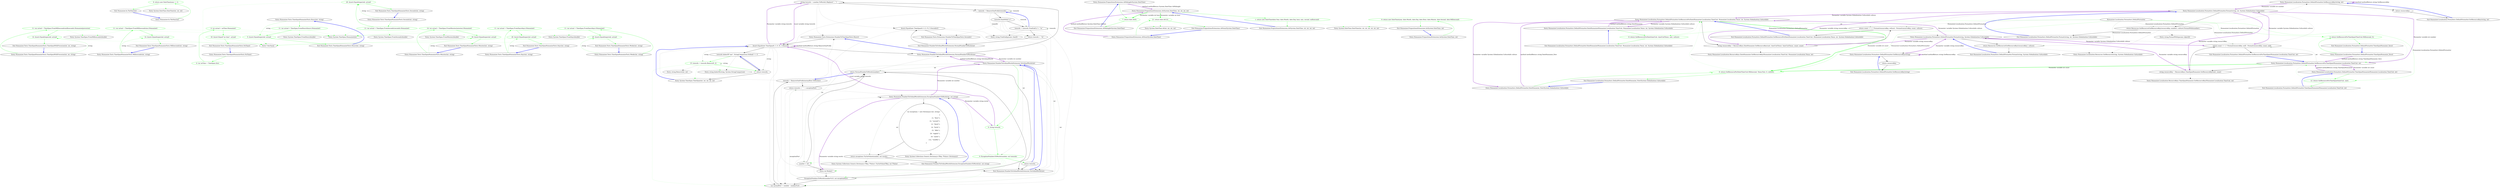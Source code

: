 digraph  {
d1 [cluster="Humanizer.In.TheYear(int)", color=green, community=0, label="6: return new DateTime(year, 1, 1);", span="7-7"];
d0 [cluster="Humanizer.In.TheYear(int)", label="Entry Humanizer.In.TheYear(int)", span="5-5"];
d2 [cluster="Humanizer.In.TheYear(int)", label="Exit Humanizer.In.TheYear(int)", span="5-5"];
d3 [cluster="System.DateTime.DateTime(int, int, int)", label="Entry System.DateTime.DateTime(int, int, int)", span="0-0"];
m0_13 [cluster="Humanizer.Tests.TimeSpanHumanizeTests.Hours(int, string)", file="In.Months.cs", label="Entry Humanizer.Tests.TimeSpanHumanizeTests.Hours(int, string)", span="32-32"];
m0_14 [cluster="Humanizer.Tests.TimeSpanHumanizeTests.Hours(int, string)", color=green, community=0, file="In.Months.cs", label="11: var actual = TimeSpan.FromHours(hours).Humanize()", span="34-34"];
m0_15 [cluster="Humanizer.Tests.TimeSpanHumanizeTests.Hours(int, string)", color=green, community=0, file="In.Months.cs", label="5: Assert.Equal(expected, actual)", span="35-35"];
m0_16 [cluster="Humanizer.Tests.TimeSpanHumanizeTests.Hours(int, string)", file="In.Months.cs", label="Exit Humanizer.Tests.TimeSpanHumanizeTests.Hours(int, string)", span="32-32"];
m0_7 [cluster="System.TimeSpan.Humanize(int)", file="In.Months.cs", label="Entry System.TimeSpan.Humanize(int)", span="18-18"];
m0_23 [cluster="Humanizer.Tests.TimeSpanHumanizeTests.Seconds(int, string)", file="In.Months.cs", label="Entry Humanizer.Tests.TimeSpanHumanizeTests.Seconds(int, string)", span="52-52"];
m0_24 [cluster="Humanizer.Tests.TimeSpanHumanizeTests.Seconds(int, string)", color=green, community=0, file="In.Months.cs", label="11: var actual = TimeSpan.FromSeconds(seconds).Humanize()", span="54-54"];
m0_25 [cluster="Humanizer.Tests.TimeSpanHumanizeTests.Seconds(int, string)", color=green, community=0, file="In.Months.cs", label="20: Assert.Equal(expected, actual)", span="55-55"];
m0_26 [cluster="Humanizer.Tests.TimeSpanHumanizeTests.Seconds(int, string)", file="In.Months.cs", label="Exit Humanizer.Tests.TimeSpanHumanizeTests.Seconds(int, string)", span="52-52"];
m0_37 [cluster="Humanizer.Tests.TimeSpanHumanizeTests.NoTime()", file="In.Months.cs", label="Entry Humanizer.Tests.TimeSpanHumanizeTests.NoTime()", span="106-106"];
m0_38 [cluster="Humanizer.Tests.TimeSpanHumanizeTests.NoTime()", color=green, community=0, file="In.Months.cs", label="4: var noTime = TimeSpan.Zero", span="108-108"];
m0_39 [cluster="Humanizer.Tests.TimeSpanHumanizeTests.NoTime()", color=green, community=0, file="In.Months.cs", label="4: var actual = noTime.Humanize()", span="109-109"];
m0_40 [cluster="Humanizer.Tests.TimeSpanHumanizeTests.NoTime()", color=green, community=0, file="In.Months.cs", label="18: Assert.Equal(''no time'', actual)", span="110-110"];
m0_41 [cluster="Humanizer.Tests.TimeSpanHumanizeTests.NoTime()", file="In.Months.cs", label="Exit Humanizer.Tests.TimeSpanHumanizeTests.NoTime()", span="106-106"];
m0_22 [cluster="System.TimeSpan.FromMinutes(double)", file="In.Months.cs", label="Entry System.TimeSpan.FromMinutes(double)", span="0-0"];
m0_33 [cluster="Humanizer.Tests.TimeSpanHumanizeTests.TimeSpanWithPrecesion(int, int, string)", file="In.Months.cs", label="Entry Humanizer.Tests.TimeSpanHumanizeTests.TimeSpanWithPrecesion(int, int, string)", span="99-99"];
m0_34 [cluster="Humanizer.Tests.TimeSpanHumanizeTests.TimeSpanWithPrecesion(int, int, string)", color=green, community=0, file="In.Months.cs", label="11: var actual = TimeSpan.FromMilliseconds(milliseconds).Humanize(precesion)", span="101-101"];
m0_35 [cluster="Humanizer.Tests.TimeSpanHumanizeTests.TimeSpanWithPrecesion(int, int, string)", color=green, community=0, file="In.Months.cs", label="14: Assert.Equal(expected, actual)", span="102-102"];
m0_36 [cluster="Humanizer.Tests.TimeSpanHumanizeTests.TimeSpanWithPrecesion(int, int, string)", file="In.Months.cs", label="Exit Humanizer.Tests.TimeSpanHumanizeTests.TimeSpanWithPrecesion(int, int, string)", span="99-99"];
m0_18 [cluster="Humanizer.Tests.TimeSpanHumanizeTests.Minutes(int, string)", file="In.Months.cs", label="Entry Humanizer.Tests.TimeSpanHumanizeTests.Minutes(int, string)", span="41-41"];
m0_19 [cluster="Humanizer.Tests.TimeSpanHumanizeTests.Minutes(int, string)", color=green, community=0, file="In.Months.cs", label="14: var actual = TimeSpan.FromMinutes(minutes).Humanize()", span="43-43"];
m0_20 [cluster="Humanizer.Tests.TimeSpanHumanizeTests.Minutes(int, string)", color=green, community=0, file="In.Months.cs", label="18: Assert.Equal(expected, actual)", span="44-44"];
m0_21 [cluster="Humanizer.Tests.TimeSpanHumanizeTests.Minutes(int, string)", file="In.Months.cs", label="Exit Humanizer.Tests.TimeSpanHumanizeTests.Minutes(int, string)", span="41-41"];
m0_32 [cluster="System.TimeSpan.FromMilliseconds(double)", file="In.Months.cs", label="Entry System.TimeSpan.FromMilliseconds(double)", span="0-0"];
m0_8 [cluster="Unk.Equal", file="In.Months.cs", label="Entry Unk.Equal", span=""];
m0_27 [cluster="System.TimeSpan.FromSeconds(double)", file="In.Months.cs", label="Entry System.TimeSpan.FromSeconds(double)", span="0-0"];
m0_17 [cluster="System.TimeSpan.FromHours(double)", file="In.Months.cs", label="Entry System.TimeSpan.FromHours(double)", span="0-0"];
m0_28 [cluster="Humanizer.Tests.TimeSpanHumanizeTests.Milliseconds(int, string)", file="In.Months.cs", label="Entry Humanizer.Tests.TimeSpanHumanizeTests.Milliseconds(int, string)", span="63-63"];
m0_29 [cluster="Humanizer.Tests.TimeSpanHumanizeTests.Milliseconds(int, string)", color=green, community=0, file="In.Months.cs", label="11: var actual = TimeSpan.FromMilliseconds(ms).Humanize()", span="65-65"];
m0_30 [cluster="Humanizer.Tests.TimeSpanHumanizeTests.Milliseconds(int, string)", color=green, community=0, file="In.Months.cs", label="14: Assert.Equal(expected, actual)", span="66-66"];
m0_31 [cluster="Humanizer.Tests.TimeSpanHumanizeTests.Milliseconds(int, string)", file="In.Months.cs", label="Exit Humanizer.Tests.TimeSpanHumanizeTests.Milliseconds(int, string)", span="63-63"];
m0_9 [cluster="Humanizer.Tests.TimeSpanHumanizeTests.Days(int, string)", file="In.Months.cs", label="Entry Humanizer.Tests.TimeSpanHumanizeTests.Days(int, string)", span="23-23"];
m0_10 [cluster="Humanizer.Tests.TimeSpanHumanizeTests.Days(int, string)", color=green, community=0, file="In.Months.cs", label="11: var actual = TimeSpan.FromDays(days).Humanize()", span="25-25"];
m0_11 [cluster="Humanizer.Tests.TimeSpanHumanizeTests.Days(int, string)", color=green, community=0, file="In.Months.cs", label="20: Assert.Equal(expected, actual)", span="26-26"];
m0_12 [cluster="Humanizer.Tests.TimeSpanHumanizeTests.Days(int, string)", file="In.Months.cs", label="Exit Humanizer.Tests.TimeSpanHumanizeTests.Days(int, string)", span="23-23"];
m0_6 [cluster="System.TimeSpan.FromDays(double)", file="In.Months.cs", label="Entry System.TimeSpan.FromDays(double)", span="0-0"];
m0_2 [cluster="Humanizer.Tests.TimeSpanHumanizeTests.Weeks(int, string)", file="In.Months.cs", label="Entry Humanizer.Tests.TimeSpanHumanizeTests.Weeks(int, string)", span="13-13"];
m0_3 [cluster="Humanizer.Tests.TimeSpanHumanizeTests.Weeks(int, string)", color=green, community=0, file="In.Months.cs", label="11: var actual = TimeSpan.FromDays(days).Humanize()", span="15-15"];
m0_4 [cluster="Humanizer.Tests.TimeSpanHumanizeTests.Weeks(int, string)", color=green, community=0, file="In.Months.cs", label="20: Assert.Equal(expected, actual)", span="16-16"];
m0_5 [cluster="Humanizer.Tests.TimeSpanHumanizeTests.Weeks(int, string)", file="In.Months.cs", label="Exit Humanizer.Tests.TimeSpanHumanizeTests.Weeks(int, string)", span="13-13"];
m3_16 [cluster="Humanizer.NumberToOrdinalWordsExtension.NormalNumberToWords(int)", file="NumberToTimeSpanTests.cs", label="string towords = number.ToWords().Replace('-', ' ')", span="39-39"];
m3_25 [cluster="Humanizer.NumberToOrdinalWordsExtension.RemoveOnePrefix(string)", file="NumberToTimeSpanTests.cs", label="towords.IndexOf(''one'', StringComparison.Ordinal) == 0", span="52-52"];
m3_26 [cluster="Humanizer.NumberToOrdinalWordsExtension.RemoveOnePrefix(string)", color=green, community=0, file="NumberToTimeSpanTests.cs", label="15: towords = towords.Remove(0, 4)", span="53-53"];
m3_27 [cluster="Humanizer.NumberToOrdinalWordsExtension.RemoveOnePrefix(string)", file="NumberToTimeSpanTests.cs", label="return towords;", span="55-55"];
m3_8 [cluster="Humanizer.NumberToOrdinalWordsExtension.ToOrdinalWords(int)", file="NumberToTimeSpanTests.cs", label="towords = RemoveOnePrefix(normalPart.ToWords())", span="29-29"];
m3_9 [cluster="Humanizer.NumberToOrdinalWordsExtension.ToOrdinalWords(int)", file="NumberToTimeSpanTests.cs", label="return towords + '' '' + exceptionPart;", span="30-30"];
m3_10 [cluster="Humanizer.NumberToOrdinalWordsExtension.ToOrdinalWords(int)", file="NumberToTimeSpanTests.cs", label="return NormalNumberToWords(number);", span="34-34"];
m3_7 [cluster="Humanizer.NumberToOrdinalWordsExtension.ToOrdinalWords(int)", file="NumberToTimeSpanTests.cs", label="var normalPart = number - number%10", span="28-28"];
m3_24 [cluster="string.TrimEnd(params char[])", file="NumberToTimeSpanTests.cs", label="Entry string.TrimEnd(params char[])", span="0-0"];
m3_13 [cluster="Humanizer.Tests.Extensions.NumberToTimeSpanTests.Hours()", file="NumberToTimeSpanTests.cs", label="Entry Humanizer.Tests.Extensions.NumberToTimeSpanTests.Hours()", span="21-21"];
m3_11 [cluster="Humanizer.NumberToOrdinalWordsExtension.ToOrdinalWords(int)", file="NumberToTimeSpanTests.cs", label="Exit Humanizer.NumberToOrdinalWordsExtension.ToOrdinalWords(int)", span="15-15"];
m3_0 [cluster="Humanizer.NumberToOrdinalWordsExtension.ToOrdinalWords(int)", file="NumberToTimeSpanTests.cs", label="Entry Humanizer.NumberToOrdinalWordsExtension.ToOrdinalWords(int)", span="15-15"];
m3_1 [cluster="Humanizer.NumberToOrdinalWordsExtension.ToOrdinalWords(int)", color=green, community=0, file="NumberToTimeSpanTests.cs", label="0: string towords", span="17-17"];
m3_2 [cluster="Humanizer.NumberToOrdinalWordsExtension.ToOrdinalWords(int)", color=green, community=0, file="NumberToTimeSpanTests.cs", label="0: ExceptionNumbersToWords(number, out towords)", span="19-19"];
m3_3 [cluster="Humanizer.NumberToOrdinalWordsExtension.ToOrdinalWords(int)", file="NumberToTimeSpanTests.cs", label="return towords;", span="20-20"];
m3_22 [cluster="Humanizer.Tests.Extensions.NumberToTimeSpanTests.Seconds()", file="NumberToTimeSpanTests.cs", label="Assert.Equal(new TimeSpan(0, 0, 0, 5), 5.Seconds())", span="35-35"];
m3_23 [cluster="Humanizer.Tests.Extensions.NumberToTimeSpanTests.Seconds()", file="NumberToTimeSpanTests.cs", label="Exit Humanizer.Tests.Extensions.NumberToTimeSpanTests.Seconds()", span="33-33"];
m3_12 [cluster="Humanizer.NumberToOrdinalWordsExtension.ExceptionNumbersToWords(int, out string)", file="NumberToTimeSpanTests.cs", label="Entry Humanizer.NumberToOrdinalWordsExtension.ExceptionNumbersToWords(int, out string)", span="58-58"];
m3_31 [cluster="Humanizer.NumberToOrdinalWordsExtension.ExceptionNumbersToWords(int, out string)", file="NumberToTimeSpanTests.cs", label="var exceptions = new Dictionary<int, string>\r\n            {\r\n                {1, ''first''},\r\n                {2, ''second''},\r\n                {3, ''third''},\r\n                {4, ''forth''},\r\n                {5, ''fifth''},\r\n                {8, ''eighth''},\r\n                {9, ''ninth''},\r\n                {12, ''twelfth''},\r\n            }", span="60-70"];
m3_32 [cluster="Humanizer.NumberToOrdinalWordsExtension.ExceptionNumbersToWords(int, out string)", file="NumberToTimeSpanTests.cs", label="return exceptions.TryGetValue(number, out words);", span="72-72"];
m3_33 [cluster="Humanizer.NumberToOrdinalWordsExtension.ExceptionNumbersToWords(int, out string)", file="NumberToTimeSpanTests.cs", label="Exit Humanizer.NumberToOrdinalWordsExtension.ExceptionNumbersToWords(int, out string)", span="58-58"];
m3_14 [cluster="Humanizer.Tests.Extensions.NumberToTimeSpanTests.Hours()", file="NumberToTimeSpanTests.cs", label="Assert.Equal(new TimeSpan(0, 3, 0, 0), 3.Hours())", span="23-23"];
m3_28 [cluster="System.TimeSpan.TimeSpan(int, int, int, int, int)", file="NumberToTimeSpanTests.cs", label="Entry System.TimeSpan.TimeSpan(int, int, int, int, int)", span="0-0"];
m3_4 [cluster="Humanizer.NumberToOrdinalWordsExtension.ToOrdinalWords(int)", file="NumberToTimeSpanTests.cs", label="number > 20", span="23-23"];
m3_17 [cluster="Humanizer.NumberToOrdinalWordsExtension.NormalNumberToWords(int)", file="NumberToTimeSpanTests.cs", label="towords = RemoveOnePrefix(towords)", span="41-41"];
m3_18 [cluster="Humanizer.NumberToOrdinalWordsExtension.NormalNumberToWords(int)", file="NumberToTimeSpanTests.cs", label="towords.EndsWith(''y'')", span="43-43"];
m3_19 [cluster="Humanizer.NumberToOrdinalWordsExtension.NormalNumberToWords(int)", file="NumberToTimeSpanTests.cs", label="towords = towords.TrimEnd('y') + ''ie''", span="44-44"];
m3_6 [cluster="Humanizer.NumberToOrdinalWordsExtension.ToOrdinalWords(int)", file="NumberToTimeSpanTests.cs", label="ExceptionNumbersToWords(number%10, out exceptionPart)", span="26-26"];
m3_34 [cluster="System.Collections.Generic.Dictionary<TKey, TValue>.Dictionary()", file="NumberToTimeSpanTests.cs", label="Entry System.Collections.Generic.Dictionary<TKey, TValue>.Dictionary()", span="0-0"];
m3_35 [cluster="System.Collections.Generic.Dictionary<TKey, TValue>.TryGetValue(TKey, out TValue)", file="NumberToTimeSpanTests.cs", label="Entry System.Collections.Generic.Dictionary<TKey, TValue>.TryGetValue(TKey, out TValue)", span="0-0"];
m3_15 [cluster="Humanizer.NumberToOrdinalWordsExtension.NormalNumberToWords(int)", file="NumberToTimeSpanTests.cs", label="Entry Humanizer.NumberToOrdinalWordsExtension.NormalNumberToWords(int)", span="37-37"];
m3_29 [cluster="string.IndexOf(string, System.StringComparison)", file="NumberToTimeSpanTests.cs", label="Entry string.IndexOf(string, System.StringComparison)", span="0-0"];
m3_5 [cluster="int.Weeks()", file="NumberToTimeSpanTests.cs", label="Entry int.Weeks()", span="5-5"];
m3_30 [cluster="string.Remove(int, int)", file="NumberToTimeSpanTests.cs", label="Entry string.Remove(int, int)", span="0-0"];
m3_20 [cluster="Humanizer.NumberToOrdinalWordsExtension.NormalNumberToWords(int)", file="NumberToTimeSpanTests.cs", label="return towords + ''th'';", span="46-46"];
m3_21 [cluster="Humanizer.NumberToOrdinalWordsExtension.NormalNumberToWords(int)", file="NumberToTimeSpanTests.cs", label="Exit Humanizer.NumberToOrdinalWordsExtension.NormalNumberToWords(int)", span="37-37"];
m6_4 [cluster="Humanizer.PrepositionsExtensions.AtMidnight(System.DateTime)", file="PrepositionsExtensions.cs", label="Entry Humanizer.PrepositionsExtensions.AtMidnight(System.DateTime)", span="10-10"];
m6_5 [cluster="Humanizer.PrepositionsExtensions.AtMidnight(System.DateTime)", color=green, community=0, file="PrepositionsExtensions.cs", label="7: return date.At(0);", span="12-12"];
m6_6 [cluster="Humanizer.PrepositionsExtensions.AtMidnight(System.DateTime)", file="PrepositionsExtensions.cs", label="Exit Humanizer.PrepositionsExtensions.AtMidnight(System.DateTime)", span="10-10"];
m6_8 [cluster="Humanizer.PrepositionsExtensions.AtNoon(System.DateTime)", file="PrepositionsExtensions.cs", label="Entry Humanizer.PrepositionsExtensions.AtNoon(System.DateTime)", span="15-15"];
m6_9 [cluster="Humanizer.PrepositionsExtensions.AtNoon(System.DateTime)", color=green, community=0, file="PrepositionsExtensions.cs", label="21: return date.At(12);", span="17-17"];
m6_10 [cluster="Humanizer.PrepositionsExtensions.AtNoon(System.DateTime)", file="PrepositionsExtensions.cs", label="Exit Humanizer.PrepositionsExtensions.AtNoon(System.DateTime)", span="15-15"];
m6_7 [cluster="System.DateTime.At(int, int, int, int)", file="PrepositionsExtensions.cs", label="Entry System.DateTime.At(int, int, int, int)", span="5-5"];
m6_0 [cluster="Humanizer.PrepositionsExtensions.At(System.DateTime, int, int, int, int)", file="PrepositionsExtensions.cs", label="Entry Humanizer.PrepositionsExtensions.At(System.DateTime, int, int, int, int)", span="5-5"];
m6_1 [cluster="Humanizer.PrepositionsExtensions.At(System.DateTime, int, int, int, int)", color=green, community=0, file="PrepositionsExtensions.cs", label="1: return new DateTime(date.Year, date.Month, date.Day, hour, min, second, millisecond);", span="7-7"];
m6_2 [cluster="Humanizer.PrepositionsExtensions.At(System.DateTime, int, int, int, int)", file="PrepositionsExtensions.cs", label="Exit Humanizer.PrepositionsExtensions.At(System.DateTime, int, int, int, int)", span="5-5"];
m6_11 [cluster="Humanizer.PrepositionsExtensions.In(System.DateTime, int)", file="PrepositionsExtensions.cs", label="Entry Humanizer.PrepositionsExtensions.In(System.DateTime, int)", span="20-20"];
m6_12 [cluster="Humanizer.PrepositionsExtensions.In(System.DateTime, int)", color=green, community=0, file="PrepositionsExtensions.cs", label="9: return new DateTime(year, date.Month, date.Day, date.Hour, date.Minute, date.Second, date.Millisecond);", span="22-22"];
m6_13 [cluster="Humanizer.PrepositionsExtensions.In(System.DateTime, int)", file="PrepositionsExtensions.cs", label="Exit Humanizer.PrepositionsExtensions.In(System.DateTime, int)", span="20-20"];
m6_3 [cluster="System.DateTime.DateTime(int, int, int, int, int, int, int)", file="PrepositionsExtensions.cs", label="Entry System.DateTime.DateTime(int, int, int, int, int, int, int)", span="0-0"];
m7_30 [cluster="Humanizer.Localisation.Formatters.DefaultFormatter.GetResourceKey(string, int)", file="PrepositionTests.cs", label="Entry Humanizer.Localisation.Formatters.DefaultFormatter.GetResourceKey(string, int)", span="93-93"];
m7_32 [cluster="Humanizer.Localisation.Formatters.DefaultFormatter.GetResourceKey(string, int)", file="PrepositionTests.cs", label="return resourceKey;", span="95-95"];
m7_33 [cluster="Humanizer.Localisation.Formatters.DefaultFormatter.GetResourceKey(string, int)", file="PrepositionTests.cs", label="Exit Humanizer.Localisation.Formatters.DefaultFormatter.GetResourceKey(string, int)", span="93-93"];
m7_18 [cluster="Humanizer.Localisation.Formatters.DefaultFormatter.Format(string, System.Globalization.CultureInfo)", file="PrepositionTests.cs", label="Entry Humanizer.Localisation.Formatters.DefaultFormatter.Format(string, System.Globalization.CultureInfo)", span="70-70"];
m7_24 [cluster="Humanizer.Localisation.Formatters.DefaultFormatter.Format(string, System.Globalization.CultureInfo)", file="PrepositionTests.cs", label="return Resources.GetResource(GetResourceKey(resourceKey), culture);", span="72-72"];
m7_25 [cluster="Humanizer.Localisation.Formatters.DefaultFormatter.Format(string, System.Globalization.CultureInfo)", file="PrepositionTests.cs", label="Exit Humanizer.Localisation.Formatters.DefaultFormatter.Format(string, System.Globalization.CultureInfo)", span="70-70"];
m7_17 [cluster="Humanizer.Localisation.ResourceKeys.DateHumanize.GetResourceKey(Humanizer.Localisation.TimeUnit, Humanizer.Localisation.Tense, int)", file="PrepositionTests.cs", label="Entry Humanizer.Localisation.ResourceKeys.DateHumanize.GetResourceKey(Humanizer.Localisation.TimeUnit, Humanizer.Localisation.Tense, int)", span="30-30"];
m7_11 [cluster="Humanizer.Localisation.Formatters.DefaultFormatter.TimeSpanHumanize(Humanizer.Localisation.TimeUnit, int)", file="PrepositionTests.cs", label="Entry Humanizer.Localisation.Formatters.DefaultFormatter.TimeSpanHumanize(Humanizer.Localisation.TimeUnit, int)", span="47-47"];
m7_12 [cluster="Humanizer.Localisation.Formatters.DefaultFormatter.TimeSpanHumanize(Humanizer.Localisation.TimeUnit, int)", color=green, community=0, file="PrepositionTests.cs", label="12: return GetResourceForTimeSpan(timeUnit, unit);", span="49-49"];
m7_13 [cluster="Humanizer.Localisation.Formatters.DefaultFormatter.TimeSpanHumanize(Humanizer.Localisation.TimeUnit, int)", file="PrepositionTests.cs", label="Exit Humanizer.Localisation.Formatters.DefaultFormatter.TimeSpanHumanize(Humanizer.Localisation.TimeUnit, int)", span="47-47"];
m7_3 [cluster="Humanizer.Localisation.Formatters.DefaultFormatter.GetResourceForDate(Humanizer.Localisation.TimeUnit, Humanizer.Localisation.Tense, int, System.Globalization.CultureInfo)", file="PrepositionTests.cs", label="Entry Humanizer.Localisation.Formatters.DefaultFormatter.GetResourceForDate(Humanizer.Localisation.TimeUnit, Humanizer.Localisation.Tense, int, System.Globalization.CultureInfo)", span="52-52"];
m7_15 [cluster="Humanizer.Localisation.Formatters.DefaultFormatter.GetResourceForDate(Humanizer.Localisation.TimeUnit, Humanizer.Localisation.Tense, int, System.Globalization.CultureInfo)", file="PrepositionTests.cs", label="return count == 1 ? Format(resourceKey, culture) : Format(resourceKey, count, culture);", span="55-55"];
m7_14 [cluster="Humanizer.Localisation.Formatters.DefaultFormatter.GetResourceForDate(Humanizer.Localisation.TimeUnit, Humanizer.Localisation.Tense, int, System.Globalization.CultureInfo)", file="PrepositionTests.cs", label="string resourceKey = ResourceKeys.DateHumanize.GetResourceKey(unit, timeUnitTense: timeUnitTense, count: count)", span="54-54"];
m7_16 [cluster="Humanizer.Localisation.Formatters.DefaultFormatter.GetResourceForDate(Humanizer.Localisation.TimeUnit, Humanizer.Localisation.Tense, int, System.Globalization.CultureInfo)", file="PrepositionTests.cs", label="Exit Humanizer.Localisation.Formatters.DefaultFormatter.GetResourceForDate(Humanizer.Localisation.TimeUnit, Humanizer.Localisation.Tense, int, System.Globalization.CultureInfo)", span="52-52"];
m7_10 [cluster="Humanizer.Localisation.Formatters.DefaultFormatter.GetResourceForTimeSpan(Humanizer.Localisation.TimeUnit, int)", file="PrepositionTests.cs", label="Entry Humanizer.Localisation.Formatters.DefaultFormatter.GetResourceForTimeSpan(Humanizer.Localisation.TimeUnit, int)", span="58-58"];
m7_21 [cluster="Humanizer.Localisation.Formatters.DefaultFormatter.GetResourceForTimeSpan(Humanizer.Localisation.TimeUnit, int)", file="PrepositionTests.cs", label="return count == 1 ? Format(resourceKey, null) : Format(resourceKey, count, null);", span="61-61"];
m7_20 [cluster="Humanizer.Localisation.Formatters.DefaultFormatter.GetResourceForTimeSpan(Humanizer.Localisation.TimeUnit, int)", file="PrepositionTests.cs", label="string resourceKey = ResourceKeys.TimeSpanHumanize.GetResourceKey(unit, count)", span="60-60"];
m7_22 [cluster="Humanizer.Localisation.Formatters.DefaultFormatter.GetResourceForTimeSpan(Humanizer.Localisation.TimeUnit, int)", file="PrepositionTests.cs", label="Exit Humanizer.Localisation.Formatters.DefaultFormatter.GetResourceForTimeSpan(Humanizer.Localisation.TimeUnit, int)", span="58-58"];
m7_31 [cluster="string.FormatWith(params object[])", file="PrepositionTests.cs", label="Entry string.FormatWith(params object[])", span="15-15"];
m7_0 [cluster="Humanizer.Localisation.Formatters.DefaultFormatter.DateHumanize_Now(System.Globalization.CultureInfo)", file="PrepositionTests.cs", label="Entry Humanizer.Localisation.Formatters.DefaultFormatter.DateHumanize_Now(System.Globalization.CultureInfo)", span="14-14"];
m7_1 [cluster="Humanizer.Localisation.Formatters.DefaultFormatter.DateHumanize_Now(System.Globalization.CultureInfo)", color=green, community=0, file="PrepositionTests.cs", label="8: return GetResourceForDate(TimeUnit.Millisecond, Tense.Past, 0, culture);", span="16-16"];
m7_2 [cluster="Humanizer.Localisation.Formatters.DefaultFormatter.DateHumanize_Now(System.Globalization.CultureInfo)", file="PrepositionTests.cs", label="Exit Humanizer.Localisation.Formatters.DefaultFormatter.DateHumanize_Now(System.Globalization.CultureInfo)", span="14-14"];
m7_4 [cluster="Humanizer.Localisation.Formatters.DefaultFormatter.DateHumanize(Humanizer.Localisation.TimeUnit, Humanizer.Localisation.Tense, int, System.Globalization.CultureInfo)", file="PrepositionTests.cs", label="Entry Humanizer.Localisation.Formatters.DefaultFormatter.DateHumanize(Humanizer.Localisation.TimeUnit, Humanizer.Localisation.Tense, int, System.Globalization.CultureInfo)", span="27-27"];
m7_5 [cluster="Humanizer.Localisation.Formatters.DefaultFormatter.DateHumanize(Humanizer.Localisation.TimeUnit, Humanizer.Localisation.Tense, int, System.Globalization.CultureInfo)", color=green, community=0, file="PrepositionTests.cs", label="8: return GetResourceForDate(timeUnit, timeUnitTense, unit, culture);", span="29-29"];
m7_6 [cluster="Humanizer.Localisation.Formatters.DefaultFormatter.DateHumanize(Humanizer.Localisation.TimeUnit, Humanizer.Localisation.Tense, int, System.Globalization.CultureInfo)", file="PrepositionTests.cs", label="Exit Humanizer.Localisation.Formatters.DefaultFormatter.DateHumanize(Humanizer.Localisation.TimeUnit, Humanizer.Localisation.Tense, int, System.Globalization.CultureInfo)", span="27-27"];
m7_19 [cluster="Humanizer.Localisation.Formatters.DefaultFormatter.Format(string, int, System.Globalization.CultureInfo)", file="PrepositionTests.cs", label="Entry Humanizer.Localisation.Formatters.DefaultFormatter.Format(string, int, System.Globalization.CultureInfo)", span="82-82"];
m7_28 [cluster="Humanizer.Localisation.Formatters.DefaultFormatter.Format(string, int, System.Globalization.CultureInfo)", file="PrepositionTests.cs", label="return Resources.GetResource(GetResourceKey(resourceKey, number), culture).FormatWith(number);", span="84-84"];
m7_29 [cluster="Humanizer.Localisation.Formatters.DefaultFormatter.Format(string, int, System.Globalization.CultureInfo)", file="PrepositionTests.cs", label="Exit Humanizer.Localisation.Formatters.DefaultFormatter.Format(string, int, System.Globalization.CultureInfo)", span="82-82"];
m7_23 [cluster="Humanizer.Localisation.ResourceKeys.TimeSpanHumanize.GetResourceKey(Humanizer.Localisation.TimeUnit, int)", file="PrepositionTests.cs", label="Entry Humanizer.Localisation.ResourceKeys.TimeSpanHumanize.GetResourceKey(Humanizer.Localisation.TimeUnit, int)", span="22-22"];
m7_26 [cluster="Humanizer.Localisation.Formatters.DefaultFormatter.GetResourceKey(string)", file="PrepositionTests.cs", label="Entry Humanizer.Localisation.Formatters.DefaultFormatter.GetResourceKey(string)", span="103-103"];
m7_34 [cluster="Humanizer.Localisation.Formatters.DefaultFormatter.GetResourceKey(string)", file="PrepositionTests.cs", label="return resourceKey;", span="105-105"];
m7_35 [cluster="Humanizer.Localisation.Formatters.DefaultFormatter.GetResourceKey(string)", file="PrepositionTests.cs", label="Exit Humanizer.Localisation.Formatters.DefaultFormatter.GetResourceKey(string)", span="103-103"];
m7_27 [cluster="Humanizer.Localisation.Resources.GetResource(string, System.Globalization.CultureInfo)", file="PrepositionTests.cs", label="Entry Humanizer.Localisation.Resources.GetResource(string, System.Globalization.CultureInfo)", span="18-18"];
m7_7 [cluster="Humanizer.Localisation.Formatters.DefaultFormatter.TimeSpanHumanize_Zero()", file="PrepositionTests.cs", label="Entry Humanizer.Localisation.Formatters.DefaultFormatter.TimeSpanHumanize_Zero()", span="36-36"];
m7_8 [cluster="Humanizer.Localisation.Formatters.DefaultFormatter.TimeSpanHumanize_Zero()", color=green, community=0, file="PrepositionTests.cs", label="4: return GetResourceForTimeSpan(TimeUnit.Millisecond, 0);", span="38-38"];
m7_9 [cluster="Humanizer.Localisation.Formatters.DefaultFormatter.TimeSpanHumanize_Zero()", file="PrepositionTests.cs", label="Exit Humanizer.Localisation.Formatters.DefaultFormatter.TimeSpanHumanize_Zero()", span="36-36"];
m7_36 [file="PrepositionTests.cs", label="Humanizer.Localisation.Formatters.DefaultFormatter", span=""];
d1 -> d2  [color=green, key=0, style=solid];
d1 -> d3  [color=green, key=2, style=dotted];
d0 -> d1  [color=green, key=0, style=solid];
d2 -> d0  [color=blue, key=0, style=bold];
m0_13 -> m0_14  [color=green, key=0, style=solid];
m0_13 -> m0_15  [color=green, key=1, label=string, style=dashed];
m0_14 -> m0_15  [color=green, key=0, style=solid];
m0_14 -> m0_17  [color=green, key=2, style=dotted];
m0_14 -> m0_7  [color=green, key=2, style=dotted];
m0_15 -> m0_16  [color=green, key=0, style=solid];
m0_15 -> m0_8  [color=green, key=2, style=dotted];
m0_16 -> m0_13  [color=blue, key=0, style=bold];
m0_23 -> m0_24  [color=green, key=0, style=solid];
m0_23 -> m0_25  [color=green, key=1, label=string, style=dashed];
m0_24 -> m0_25  [color=green, key=0, style=solid];
m0_24 -> m0_27  [color=green, key=2, style=dotted];
m0_24 -> m0_7  [color=green, key=2, style=dotted];
m0_25 -> m0_26  [color=green, key=0, style=solid];
m0_25 -> m0_8  [color=green, key=2, style=dotted];
m0_26 -> m0_23  [color=blue, key=0, style=bold];
m0_37 -> m0_38  [color=green, key=0, style=solid];
m0_38 -> m0_39  [color=green, key=0, style=solid];
m0_39 -> m0_40  [color=green, key=0, style=solid];
m0_39 -> m0_7  [color=green, key=2, style=dotted];
m0_40 -> m0_41  [color=green, key=0, style=solid];
m0_40 -> m0_8  [color=green, key=2, style=dotted];
m0_41 -> m0_37  [color=blue, key=0, style=bold];
m0_33 -> m0_34  [color=green, key=0, style=solid];
m0_33 -> m0_35  [color=green, key=1, label=string, style=dashed];
m0_34 -> m0_35  [color=green, key=0, style=solid];
m0_34 -> m0_32  [color=green, key=2, style=dotted];
m0_34 -> m0_7  [color=green, key=2, style=dotted];
m0_35 -> m0_36  [color=green, key=0, style=solid];
m0_35 -> m0_8  [color=green, key=2, style=dotted];
m0_36 -> m0_33  [color=blue, key=0, style=bold];
m0_18 -> m0_19  [color=green, key=0, style=solid];
m0_18 -> m0_20  [color=green, key=1, label=string, style=dashed];
m0_19 -> m0_20  [color=green, key=0, style=solid];
m0_19 -> m0_22  [color=green, key=2, style=dotted];
m0_19 -> m0_7  [color=green, key=2, style=dotted];
m0_20 -> m0_21  [color=green, key=0, style=solid];
m0_20 -> m0_8  [color=green, key=2, style=dotted];
m0_21 -> m0_18  [color=blue, key=0, style=bold];
m0_28 -> m0_29  [color=green, key=0, style=solid];
m0_28 -> m0_30  [color=green, key=1, label=string, style=dashed];
m0_29 -> m0_30  [color=green, key=0, style=solid];
m0_29 -> m0_32  [color=green, key=2, style=dotted];
m0_29 -> m0_7  [color=green, key=2, style=dotted];
m0_30 -> m0_31  [color=green, key=0, style=solid];
m0_30 -> m0_8  [color=green, key=2, style=dotted];
m0_31 -> m0_28  [color=blue, key=0, style=bold];
m0_9 -> m0_10  [color=green, key=0, style=solid];
m0_9 -> m0_11  [color=green, key=1, label=string, style=dashed];
m0_10 -> m0_11  [color=green, key=0, style=solid];
m0_10 -> m0_6  [color=green, key=2, style=dotted];
m0_10 -> m0_7  [color=green, key=2, style=dotted];
m0_11 -> m0_12  [color=green, key=0, style=solid];
m0_11 -> m0_8  [color=green, key=2, style=dotted];
m0_12 -> m0_9  [color=blue, key=0, style=bold];
m0_2 -> m0_3  [color=green, key=0, style=solid];
m0_2 -> m0_4  [color=green, key=1, label=string, style=dashed];
m0_3 -> m0_4  [color=green, key=0, style=solid];
m0_3 -> m0_6  [color=green, key=2, style=dotted];
m0_3 -> m0_7  [color=green, key=2, style=dotted];
m0_4 -> m0_5  [color=green, key=0, style=solid];
m0_4 -> m0_8  [color=green, key=2, style=dotted];
m0_5 -> m0_2  [color=blue, key=0, style=bold];
m3_16 -> m3_17  [key=0, style=solid];
m3_16 -> m3_13  [key=2, style=dotted];
m3_16 -> m3_22  [key=2, style=dotted];
m3_16 -> m3_14  [color=darkorchid, key=3, label="Local variable string towords", style=bold];
m3_25 -> m3_26  [color=green, key=0, style=solid];
m3_25 -> m3_27  [key=0, style=solid];
m3_25 -> m3_29  [key=2, style=dotted];
m3_26 -> m3_27  [color=green, key=0, style=solid];
m3_26 -> m3_28  [color=green, key=2, style=dotted];
m3_26 -> m3_29  [color=green, key=2, style=dotted];
m3_26 -> m3_7  [color=green, key=2, style=dotted];
m3_26 -> m3_30  [key=2, style=dotted];
m3_26 -> m3_26  [color=darkseagreen4, key=1, label=string, style=dashed];
m3_27 -> m3_25  [color=blue, key=0, style=bold];
m3_27 -> m3_28  [key=0, style=solid];
m3_8 -> m3_9  [key=0, style=solid];
m3_8 -> m3_13  [key=2, style=dotted];
m3_8 -> m3_14  [key=2, style=dotted];
m3_9 -> m3_7  [key=2, style=dotted];
m3_9 -> m3_10  [key=0, style=solid];
m3_9 -> m3_11  [key=2, style=dotted];
m3_9 -> m3_12  [key=2, style=dotted];
m3_10 -> m3_8  [color=blue, key=0, style=bold];
m3_10 -> m3_11  [key=0, style=solid];
m3_10 -> m3_15  [key=2, style=dotted];
m3_7 -> m3_8  [key=0, style=solid];
m3_13 -> m3_14  [key=0, style=solid];
m3_11 -> m3_0  [color=blue, key=0, style=bold];
m3_0 -> m3_1  [color=green, key=0, style=solid];
m3_0 -> m3_2  [color=darkseagreen4, key=1, label=int, style=dashed];
m3_0 -> m3_4  [color=darkseagreen4, key=1, label=int, style=dashed];
m3_0 -> m3_6  [color=darkseagreen4, key=1, label=int, style=dashed];
m3_0 -> m3_7  [color=darkseagreen4, key=1, label=int, style=dashed];
m3_0 -> m3_10  [color=darkseagreen4, key=1, label=int, style=dashed];
m3_0 -> m3_15  [color=darkorchid, key=3, label="method methodReturn string ToOrdinalWords", style=bold];
m3_1 -> m3_2  [color=green, key=0, style=solid];
m3_1 -> m3_14  [color=darkorchid, key=3, label="Local variable string towords", style=bold];
m3_2 -> m3_3  [color=green, key=0, style=solid];
m3_2 -> m3_4  [color=green, key=2, style=dotted];
m3_2 -> m3_5  [color=green, key=2, style=dotted];
m3_2 -> m3_6  [color=green, key=2, style=dotted];
m3_2 -> m3_7  [color=green, key=2, style=dotted];
m3_2 -> m3_12  [key=2, style=dotted];
m3_3 -> m3_0  [color=blue, key=0, style=bold];
m3_3 -> m3_11  [key=0, style=solid];
m3_22 -> m3_7  [key=2, style=dotted];
m3_22 -> m3_23  [key=0, style=solid];
m3_22 -> m3_11  [key=2, style=dotted];
m3_22 -> m3_24  [key=2, style=dotted];
m3_23 -> m3_21  [color=blue, key=0, style=bold];
m3_12 -> m3_31  [key=0, style=solid];
m3_12 -> m3_32  [color=darkseagreen4, key=1, label=int, style=dashed];
m3_12 -> m3_0  [color=darkorchid, key=3, label="Parameter variable int number", style=bold];
m3_12 -> m3_1  [color=darkorchid, key=3, label="Parameter variable string words", style=bold];
m3_12 -> m3_5  [color=darkorchid, key=3, label="Parameter variable string words", style=bold];
m3_31 -> m3_32  [key=0, style=solid];
m3_31 -> m3_34  [key=2, style=dotted];
m3_32 -> m3_33  [key=0, style=solid];
m3_32 -> m3_35  [key=2, style=dotted];
m3_33 -> m3_12  [color=blue, key=0, style=bold];
m3_14 -> m3_25  [key=0, style=solid];
m3_14 -> m3_26  [color=darkseagreen4, key=1, label=string, style=dashed];
m3_14 -> m3_27  [color=darkseagreen4, key=1, label=string, style=dashed];
m3_14 -> m3_16  [color=darkorchid, key=3, label="Parameter variable string towords", style=bold];
m3_14 -> m3_14  [color=darkorchid, key=3, label="method methodReturn string RemoveOnePrefix", style=bold];
m3_14 -> m3_7  [key=2, style=dotted];
m3_14 -> m3_15  [key=0, style=solid];
m3_14 -> m3_11  [key=2, style=dotted];
m3_28 -> m3_14  [color=blue, key=0, style=bold];
m3_4 -> m3_5  [key=0, style=solid];
m3_4 -> m3_10  [key=0, style=solid];
m3_17 -> m3_18  [key=0, style=solid];
m3_17 -> m3_14  [key=2, style=dotted];
m3_17 -> m3_17  [color=darkseagreen4, key=1, label=towords, style=dashed];
m3_17 -> m3_19  [color=darkseagreen4, key=1, label=towords, style=dashed];
m3_17 -> m3_20  [color=darkseagreen4, key=1, label=towords, style=dashed];
m3_18 -> m3_7  [key=2, style=dotted];
m3_18 -> m3_19  [key=0, style=solid];
m3_18 -> m3_11  [key=2, style=dotted];
m3_18 -> m3_20  [key=2, style=dotted];
m3_18 -> m3_23  [key=2, style=dotted];
m3_19 -> m3_17  [color=blue, key=0, style=bold];
m3_19 -> m3_20  [key=0, style=solid];
m3_19 -> m3_24  [key=2, style=dotted];
m3_19 -> m3_19  [color=darkseagreen4, key=1, label=towords, style=dashed];
m3_6 -> m3_7  [key=0, style=solid];
m3_6 -> m3_10  [key=0, style=solid];
m3_6 -> m3_12  [key=2, style=dotted];
m3_6 -> m3_9  [color=darkseagreen4, key=1, label=exceptionPart, style=dashed];
m3_15 -> m3_13  [color=blue, key=0, style=bold];
m3_15 -> m3_16  [key=0, style=solid];
m3_15 -> m3_0  [color=darkorchid, key=3, label="Parameter variable int number", style=bold];
m3_5 -> m3_6  [key=0, style=solid];
m3_20 -> m3_21  [key=0, style=solid];
m3_21 -> m3_22  [key=0, style=solid];
m3_21 -> m3_15  [color=blue, key=0, style=bold];
m6_4 -> m6_5  [color=green, key=0, style=solid];
m6_4 -> m6_0  [color=darkorchid, key=3, label="method methodReturn System.DateTime AtMidnight", style=bold];
m6_5 -> m6_6  [color=green, key=0, style=solid];
m6_5 -> m6_7  [color=green, key=2, style=dotted];
m6_6 -> m6_4  [color=blue, key=0, style=bold];
m6_8 -> m6_9  [color=green, key=0, style=solid];
m6_8 -> m6_0  [color=darkorchid, key=3, label="method methodReturn System.DateTime AtNoon", style=bold];
m6_9 -> m6_10  [color=green, key=0, style=solid];
m6_9 -> m6_7  [color=green, key=2, style=dotted];
m6_10 -> m6_8  [color=blue, key=0, style=bold];
m6_0 -> m6_1  [color=green, key=0, style=solid];
m6_0 -> m6_5  [color=green, key=3, label="Parameter variable int hour", style=bold];
m6_0 -> m6_9  [color=green, key=3, label="Parameter variable int hour", style=bold];
m6_1 -> m6_2  [color=green, key=0, style=solid];
m6_1 -> m6_3  [color=green, key=2, style=dotted];
m6_2 -> m6_0  [color=blue, key=0, style=bold];
m6_11 -> m6_12  [color=green, key=0, style=solid];
m6_12 -> m6_13  [color=green, key=0, style=solid];
m6_12 -> m6_3  [color=green, key=2, style=dotted];
m6_13 -> m6_11  [color=blue, key=0, style=bold];
m7_30 -> m7_19  [color=darkorchid, key=3, label="Parameter variable int number", style=bold];
m7_30 -> m7_30  [color=darkorchid, key=3, label="method methodReturn string GetResourceKey", style=bold];
m7_30 -> m7_32  [key=0, style=solid];
m7_32 -> m7_33  [key=0, style=solid];
m7_33 -> m7_30  [color=blue, key=0, style=bold];
m7_18 -> m7_3  [color=darkorchid, key=3, label="Parameter variable System.Globalization.CultureInfo culture", style=bold];
m7_18 -> m7_21  [color=darkorchid, key=3, label="Parameter variable System.Globalization.CultureInfo culture", style=bold];
m7_18 -> m7_24  [key=0, style=solid];
m7_18 -> m7_14  [color=darkorchid, key=3, label="Parameter variable string resourceKey", style=bold];
m7_18 -> m7_20  [color=darkorchid, key=3, label="Parameter variable string resourceKey", style=bold];
m7_24 -> m7_25  [key=0, style=solid];
m7_24 -> m7_26  [key=2, style=dotted];
m7_24 -> m7_27  [key=2, style=dotted];
m7_25 -> m7_18  [color=blue, key=0, style=bold];
m7_11 -> m7_12  [color=green, key=0, style=solid];
m7_11 -> m7_10  [color=darkorchid, key=3, label="method methodReturn string TimeSpanHumanize", style=bold];
m7_12 -> m7_13  [color=green, key=0, style=solid];
m7_12 -> m7_10  [color=green, key=2, style=dotted];
m7_13 -> m7_11  [color=blue, key=0, style=bold];
m7_3 -> m7_1  [color=green, key=3, label="Parameter variable int count", style=bold];
m7_3 -> m7_0  [color=darkorchid, key=3, label="Parameter variable System.Globalization.CultureInfo culture", style=bold];
m7_3 -> m7_14  [key=0, style=solid];
m7_3 -> m7_15  [color=darkseagreen4, key=1, label=int, style=dashed];
m7_3 -> m7_4  [color=darkorchid, key=3, label="Parameter variable System.Globalization.CultureInfo culture", style=bold];
m7_15 -> m7_16  [key=0, style=solid];
m7_15 -> m7_18  [key=2, style=dotted];
m7_15 -> m7_19  [key=2, style=dotted];
m7_14 -> m7_15  [key=0, style=solid];
m7_14 -> m7_17  [key=2, style=dotted];
m7_16 -> m7_3  [color=blue, key=0, style=bold];
m7_10 -> m7_1  [color=green, key=3, label="Parameter variable int count", style=bold];
m7_10 -> m7_20  [key=0, style=solid];
m7_10 -> m7_21  [color=darkseagreen4, key=1, label=int, style=dashed];
m7_10 -> m7_11  [color=darkorchid, key=3, label="Parameter variable int count", style=bold];
m7_21 -> m7_22  [key=0, style=solid];
m7_21 -> m7_18  [key=2, style=dotted];
m7_21 -> m7_19  [key=2, style=dotted];
m7_20 -> m7_21  [key=0, style=solid];
m7_20 -> m7_23  [key=2, style=dotted];
m7_22 -> m7_10  [color=blue, key=0, style=bold];
m7_0 -> m7_1  [color=green, key=0, style=solid];
m7_0 -> m7_3  [color=darkorchid, key=3, label="method methodReturn string DateHumanize_Now", style=bold];
m7_1 -> m7_2  [color=green, key=0, style=solid];
m7_1 -> m7_3  [color=green, key=2, style=dotted];
m7_2 -> m7_0  [color=blue, key=0, style=bold];
m7_4 -> m7_5  [color=green, key=0, style=solid];
m7_4 -> m7_3  [color=darkorchid, key=3, label="method methodReturn string DateHumanize", style=bold];
m7_5 -> m7_6  [color=green, key=0, style=solid];
m7_5 -> m7_3  [color=green, key=2, style=dotted];
m7_6 -> m7_4  [color=blue, key=0, style=bold];
m7_19 -> m7_3  [color=darkorchid, key=3, label="Parameter variable System.Globalization.CultureInfo culture", style=bold];
m7_19 -> m7_10  [color=darkorchid, key=3, label="Parameter variable int number", style=bold];
m7_19 -> m7_21  [color=darkorchid, key=3, label="Parameter variable System.Globalization.CultureInfo culture", style=bold];
m7_19 -> m7_28  [key=0, style=solid];
m7_19 -> m7_14  [color=darkorchid, key=3, label="Parameter variable string resourceKey", style=bold];
m7_19 -> m7_20  [color=darkorchid, key=3, label="Parameter variable string resourceKey", style=bold];
m7_28 -> m7_29  [key=0, style=solid];
m7_28 -> m7_30  [key=2, style=dotted];
m7_28 -> m7_27  [key=2, style=dotted];
m7_28 -> m7_31  [key=2, style=dotted];
m7_29 -> m7_19  [color=blue, key=0, style=bold];
m7_26 -> m7_18  [color=darkorchid, key=3, label="Parameter variable string resourceKey", style=bold];
m7_26 -> m7_26  [color=darkorchid, key=3, label="method methodReturn string GetResourceKey", style=bold];
m7_26 -> m7_34  [key=0, style=solid];
m7_34 -> m7_35  [key=0, style=solid];
m7_35 -> m7_26  [color=blue, key=0, style=bold];
m7_7 -> m7_8  [color=green, key=0, style=solid];
m7_7 -> m7_10  [color=darkorchid, key=3, label="method methodReturn string TimeSpanHumanize_Zero", style=bold];
m7_8 -> m7_9  [color=green, key=0, style=solid];
m7_8 -> m7_10  [color=green, key=2, style=dotted];
m7_9 -> m7_7  [color=blue, key=0, style=bold];
m7_36 -> m7_1  [color=green, key=1, label="Humanizer.Localisation.Formatters.DefaultFormatter", style=dashed];
m7_36 -> m7_5  [color=green, key=1, label="Humanizer.Localisation.Formatters.DefaultFormatter", style=dashed];
m7_36 -> m7_8  [color=green, key=1, label="Humanizer.Localisation.Formatters.DefaultFormatter", style=dashed];
m7_36 -> m7_12  [color=green, key=1, label="Humanizer.Localisation.Formatters.DefaultFormatter", style=dashed];
m7_36 -> m7_15  [color=darkseagreen4, key=1, label="Humanizer.Localisation.Formatters.DefaultFormatter", style=dashed];
m7_36 -> m7_21  [color=darkseagreen4, key=1, label="Humanizer.Localisation.Formatters.DefaultFormatter", style=dashed];
m7_36 -> m7_24  [color=darkseagreen4, key=1, label="Humanizer.Localisation.Formatters.DefaultFormatter", style=dashed];
m7_36 -> m7_28  [color=darkseagreen4, key=1, label="Humanizer.Localisation.Formatters.DefaultFormatter", style=dashed];
}
